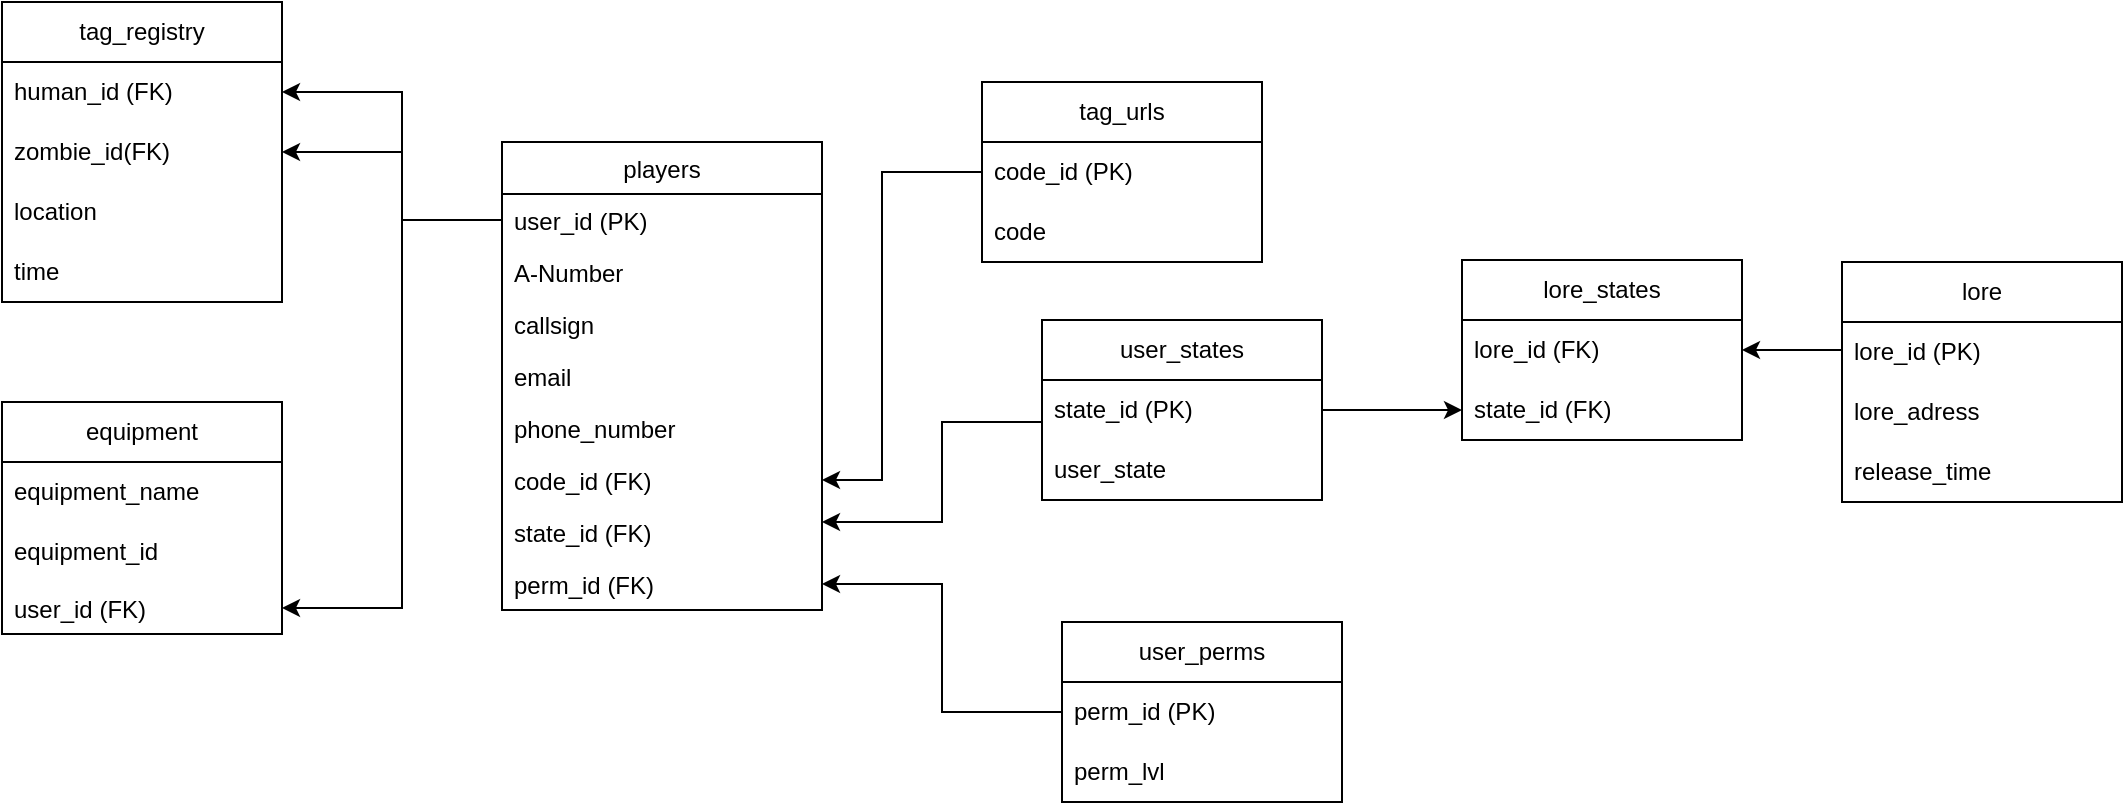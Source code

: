 <mxfile version="21.0.6" type="device"><diagram id="C5RBs43oDa-KdzZeNtuy" name="Page-1"><mxGraphModel dx="797" dy="748" grid="1" gridSize="10" guides="1" tooltips="1" connect="1" arrows="1" fold="1" page="1" pageScale="1" pageWidth="827" pageHeight="1169" math="0" shadow="0"><root><mxCell id="WIyWlLk6GJQsqaUBKTNV-0"/><mxCell id="WIyWlLk6GJQsqaUBKTNV-1" parent="WIyWlLk6GJQsqaUBKTNV-0"/><mxCell id="zkfFHV4jXpPFQw0GAbJ--0" value="players" style="swimlane;fontStyle=0;align=center;verticalAlign=top;childLayout=stackLayout;horizontal=1;startSize=26;horizontalStack=0;resizeParent=1;resizeLast=0;collapsible=1;marginBottom=0;rounded=0;shadow=0;strokeWidth=1;" parent="WIyWlLk6GJQsqaUBKTNV-1" vertex="1"><mxGeometry x="320" y="110" width="160" height="234" as="geometry"><mxRectangle x="230" y="140" width="160" height="26" as="alternateBounds"/></mxGeometry></mxCell><mxCell id="zkfFHV4jXpPFQw0GAbJ--2" value="user_id (PK)" style="text;align=left;verticalAlign=top;spacingLeft=4;spacingRight=4;overflow=hidden;rotatable=0;points=[[0,0.5],[1,0.5]];portConstraint=eastwest;rounded=0;shadow=0;html=0;" parent="zkfFHV4jXpPFQw0GAbJ--0" vertex="1"><mxGeometry y="26" width="160" height="26" as="geometry"/></mxCell><mxCell id="AQYPV0FqTJ0ZGMceoSxR-54" value="A-Number" style="text;align=left;verticalAlign=top;spacingLeft=4;spacingRight=4;overflow=hidden;rotatable=0;points=[[0,0.5],[1,0.5]];portConstraint=eastwest;rounded=0;shadow=0;html=0;" vertex="1" parent="zkfFHV4jXpPFQw0GAbJ--0"><mxGeometry y="52" width="160" height="26" as="geometry"/></mxCell><mxCell id="zkfFHV4jXpPFQw0GAbJ--1" value="callsign" style="text;align=left;verticalAlign=top;spacingLeft=4;spacingRight=4;overflow=hidden;rotatable=0;points=[[0,0.5],[1,0.5]];portConstraint=eastwest;" parent="zkfFHV4jXpPFQw0GAbJ--0" vertex="1"><mxGeometry y="78" width="160" height="26" as="geometry"/></mxCell><mxCell id="zkfFHV4jXpPFQw0GAbJ--3" value="email" style="text;align=left;verticalAlign=top;spacingLeft=4;spacingRight=4;overflow=hidden;rotatable=0;points=[[0,0.5],[1,0.5]];portConstraint=eastwest;rounded=0;shadow=0;html=0;" parent="zkfFHV4jXpPFQw0GAbJ--0" vertex="1"><mxGeometry y="104" width="160" height="26" as="geometry"/></mxCell><mxCell id="AQYPV0FqTJ0ZGMceoSxR-0" value="phone_number" style="text;align=left;verticalAlign=top;spacingLeft=4;spacingRight=4;overflow=hidden;rotatable=0;points=[[0,0.5],[1,0.5]];portConstraint=eastwest;rounded=0;shadow=0;html=0;" vertex="1" parent="zkfFHV4jXpPFQw0GAbJ--0"><mxGeometry y="130" width="160" height="26" as="geometry"/></mxCell><mxCell id="AQYPV0FqTJ0ZGMceoSxR-11" value="code_id (FK)" style="text;align=left;verticalAlign=top;spacingLeft=4;spacingRight=4;overflow=hidden;rotatable=0;points=[[0,0.5],[1,0.5]];portConstraint=eastwest;rounded=0;shadow=0;html=0;" vertex="1" parent="zkfFHV4jXpPFQw0GAbJ--0"><mxGeometry y="156" width="160" height="26" as="geometry"/></mxCell><mxCell id="AQYPV0FqTJ0ZGMceoSxR-17" value="state_id (FK)" style="text;align=left;verticalAlign=top;spacingLeft=4;spacingRight=4;overflow=hidden;rotatable=0;points=[[0,0.5],[1,0.5]];portConstraint=eastwest;rounded=0;shadow=0;html=0;" vertex="1" parent="zkfFHV4jXpPFQw0GAbJ--0"><mxGeometry y="182" width="160" height="26" as="geometry"/></mxCell><mxCell id="AQYPV0FqTJ0ZGMceoSxR-23" value="perm_id (FK)" style="text;align=left;verticalAlign=top;spacingLeft=4;spacingRight=4;overflow=hidden;rotatable=0;points=[[0,0.5],[1,0.5]];portConstraint=eastwest;rounded=0;shadow=0;html=0;" vertex="1" parent="zkfFHV4jXpPFQw0GAbJ--0"><mxGeometry y="208" width="160" height="26" as="geometry"/></mxCell><mxCell id="AQYPV0FqTJ0ZGMceoSxR-5" value="tag_urls" style="swimlane;fontStyle=0;childLayout=stackLayout;horizontal=1;startSize=30;horizontalStack=0;resizeParent=1;resizeParentMax=0;resizeLast=0;collapsible=1;marginBottom=0;whiteSpace=wrap;html=1;" vertex="1" parent="WIyWlLk6GJQsqaUBKTNV-1"><mxGeometry x="560" y="80" width="140" height="90" as="geometry"/></mxCell><mxCell id="AQYPV0FqTJ0ZGMceoSxR-10" value="code_id (PK)" style="text;strokeColor=none;fillColor=none;align=left;verticalAlign=middle;spacingLeft=4;spacingRight=4;overflow=hidden;points=[[0,0.5],[1,0.5]];portConstraint=eastwest;rotatable=0;whiteSpace=wrap;html=1;" vertex="1" parent="AQYPV0FqTJ0ZGMceoSxR-5"><mxGeometry y="30" width="140" height="30" as="geometry"/></mxCell><mxCell id="AQYPV0FqTJ0ZGMceoSxR-6" value="code" style="text;strokeColor=none;fillColor=none;align=left;verticalAlign=middle;spacingLeft=4;spacingRight=4;overflow=hidden;points=[[0,0.5],[1,0.5]];portConstraint=eastwest;rotatable=0;whiteSpace=wrap;html=1;" vertex="1" parent="AQYPV0FqTJ0ZGMceoSxR-5"><mxGeometry y="60" width="140" height="30" as="geometry"/></mxCell><mxCell id="AQYPV0FqTJ0ZGMceoSxR-44" style="edgeStyle=orthogonalEdgeStyle;rounded=0;orthogonalLoop=1;jettySize=auto;html=1;" edge="1" parent="WIyWlLk6GJQsqaUBKTNV-1" source="AQYPV0FqTJ0ZGMceoSxR-12" target="AQYPV0FqTJ0ZGMceoSxR-17"><mxGeometry relative="1" as="geometry"><Array as="points"><mxPoint x="540" y="250"/><mxPoint x="540" y="300"/></Array></mxGeometry></mxCell><mxCell id="AQYPV0FqTJ0ZGMceoSxR-12" value="user_states" style="swimlane;fontStyle=0;childLayout=stackLayout;horizontal=1;startSize=30;horizontalStack=0;resizeParent=1;resizeParentMax=0;resizeLast=0;collapsible=1;marginBottom=0;whiteSpace=wrap;html=1;" vertex="1" parent="WIyWlLk6GJQsqaUBKTNV-1"><mxGeometry x="590" y="199" width="140" height="90" as="geometry"/></mxCell><mxCell id="AQYPV0FqTJ0ZGMceoSxR-13" value="state_id (PK)" style="text;strokeColor=none;fillColor=none;align=left;verticalAlign=middle;spacingLeft=4;spacingRight=4;overflow=hidden;points=[[0,0.5],[1,0.5]];portConstraint=eastwest;rotatable=0;whiteSpace=wrap;html=1;" vertex="1" parent="AQYPV0FqTJ0ZGMceoSxR-12"><mxGeometry y="30" width="140" height="30" as="geometry"/></mxCell><mxCell id="AQYPV0FqTJ0ZGMceoSxR-14" value="user_state" style="text;strokeColor=none;fillColor=none;align=left;verticalAlign=middle;spacingLeft=4;spacingRight=4;overflow=hidden;points=[[0,0.5],[1,0.5]];portConstraint=eastwest;rotatable=0;whiteSpace=wrap;html=1;" vertex="1" parent="AQYPV0FqTJ0ZGMceoSxR-12"><mxGeometry y="60" width="140" height="30" as="geometry"/></mxCell><mxCell id="AQYPV0FqTJ0ZGMceoSxR-18" value="user_perms" style="swimlane;fontStyle=0;childLayout=stackLayout;horizontal=1;startSize=30;horizontalStack=0;resizeParent=1;resizeParentMax=0;resizeLast=0;collapsible=1;marginBottom=0;whiteSpace=wrap;html=1;" vertex="1" parent="WIyWlLk6GJQsqaUBKTNV-1"><mxGeometry x="600" y="350" width="140" height="90" as="geometry"/></mxCell><mxCell id="AQYPV0FqTJ0ZGMceoSxR-19" value="perm_id (PK)" style="text;strokeColor=none;fillColor=none;align=left;verticalAlign=middle;spacingLeft=4;spacingRight=4;overflow=hidden;points=[[0,0.5],[1,0.5]];portConstraint=eastwest;rotatable=0;whiteSpace=wrap;html=1;" vertex="1" parent="AQYPV0FqTJ0ZGMceoSxR-18"><mxGeometry y="30" width="140" height="30" as="geometry"/></mxCell><mxCell id="AQYPV0FqTJ0ZGMceoSxR-20" value="perm_lvl" style="text;strokeColor=none;fillColor=none;align=left;verticalAlign=middle;spacingLeft=4;spacingRight=4;overflow=hidden;points=[[0,0.5],[1,0.5]];portConstraint=eastwest;rotatable=0;whiteSpace=wrap;html=1;" vertex="1" parent="AQYPV0FqTJ0ZGMceoSxR-18"><mxGeometry y="60" width="140" height="30" as="geometry"/></mxCell><mxCell id="AQYPV0FqTJ0ZGMceoSxR-24" value="tag_registry" style="swimlane;fontStyle=0;childLayout=stackLayout;horizontal=1;startSize=30;horizontalStack=0;resizeParent=1;resizeParentMax=0;resizeLast=0;collapsible=1;marginBottom=0;whiteSpace=wrap;html=1;" vertex="1" parent="WIyWlLk6GJQsqaUBKTNV-1"><mxGeometry x="70" y="40" width="140" height="150" as="geometry"/></mxCell><mxCell id="AQYPV0FqTJ0ZGMceoSxR-25" value="human_id (FK)" style="text;strokeColor=none;fillColor=none;align=left;verticalAlign=middle;spacingLeft=4;spacingRight=4;overflow=hidden;points=[[0,0.5],[1,0.5]];portConstraint=eastwest;rotatable=0;whiteSpace=wrap;html=1;" vertex="1" parent="AQYPV0FqTJ0ZGMceoSxR-24"><mxGeometry y="30" width="140" height="30" as="geometry"/></mxCell><mxCell id="AQYPV0FqTJ0ZGMceoSxR-26" value="zombie_id(FK)" style="text;strokeColor=none;fillColor=none;align=left;verticalAlign=middle;spacingLeft=4;spacingRight=4;overflow=hidden;points=[[0,0.5],[1,0.5]];portConstraint=eastwest;rotatable=0;whiteSpace=wrap;html=1;" vertex="1" parent="AQYPV0FqTJ0ZGMceoSxR-24"><mxGeometry y="60" width="140" height="30" as="geometry"/></mxCell><mxCell id="AQYPV0FqTJ0ZGMceoSxR-27" value="location" style="text;strokeColor=none;fillColor=none;align=left;verticalAlign=middle;spacingLeft=4;spacingRight=4;overflow=hidden;points=[[0,0.5],[1,0.5]];portConstraint=eastwest;rotatable=0;whiteSpace=wrap;html=1;" vertex="1" parent="AQYPV0FqTJ0ZGMceoSxR-24"><mxGeometry y="90" width="140" height="30" as="geometry"/></mxCell><mxCell id="AQYPV0FqTJ0ZGMceoSxR-28" value="time" style="text;strokeColor=none;fillColor=none;align=left;verticalAlign=middle;spacingLeft=4;spacingRight=4;overflow=hidden;points=[[0,0.5],[1,0.5]];portConstraint=eastwest;rotatable=0;whiteSpace=wrap;html=1;" vertex="1" parent="AQYPV0FqTJ0ZGMceoSxR-24"><mxGeometry y="120" width="140" height="30" as="geometry"/></mxCell><mxCell id="AQYPV0FqTJ0ZGMceoSxR-40" style="edgeStyle=orthogonalEdgeStyle;rounded=0;orthogonalLoop=1;jettySize=auto;html=1;" edge="1" parent="WIyWlLk6GJQsqaUBKTNV-1" source="zkfFHV4jXpPFQw0GAbJ--2" target="AQYPV0FqTJ0ZGMceoSxR-25"><mxGeometry relative="1" as="geometry"><Array as="points"><mxPoint x="270" y="149"/><mxPoint x="270" y="85"/></Array></mxGeometry></mxCell><mxCell id="AQYPV0FqTJ0ZGMceoSxR-41" style="edgeStyle=orthogonalEdgeStyle;rounded=0;orthogonalLoop=1;jettySize=auto;html=1;" edge="1" parent="WIyWlLk6GJQsqaUBKTNV-1" source="zkfFHV4jXpPFQw0GAbJ--2" target="AQYPV0FqTJ0ZGMceoSxR-26"><mxGeometry relative="1" as="geometry"><Array as="points"><mxPoint x="270" y="149"/><mxPoint x="270" y="115"/></Array></mxGeometry></mxCell><mxCell id="AQYPV0FqTJ0ZGMceoSxR-42" style="edgeStyle=orthogonalEdgeStyle;rounded=0;orthogonalLoop=1;jettySize=auto;html=1;" edge="1" parent="WIyWlLk6GJQsqaUBKTNV-1" source="AQYPV0FqTJ0ZGMceoSxR-10" target="AQYPV0FqTJ0ZGMceoSxR-11"><mxGeometry relative="1" as="geometry"><Array as="points"><mxPoint x="510" y="125"/><mxPoint x="510" y="279"/></Array></mxGeometry></mxCell><mxCell id="AQYPV0FqTJ0ZGMceoSxR-43" style="edgeStyle=orthogonalEdgeStyle;rounded=0;orthogonalLoop=1;jettySize=auto;html=1;" edge="1" parent="WIyWlLk6GJQsqaUBKTNV-1" source="AQYPV0FqTJ0ZGMceoSxR-19" target="AQYPV0FqTJ0ZGMceoSxR-23"><mxGeometry relative="1" as="geometry"/></mxCell><mxCell id="AQYPV0FqTJ0ZGMceoSxR-45" value="lore" style="swimlane;fontStyle=0;childLayout=stackLayout;horizontal=1;startSize=30;horizontalStack=0;resizeParent=1;resizeParentMax=0;resizeLast=0;collapsible=1;marginBottom=0;whiteSpace=wrap;html=1;" vertex="1" parent="WIyWlLk6GJQsqaUBKTNV-1"><mxGeometry x="990" y="170" width="140" height="120" as="geometry"/></mxCell><mxCell id="AQYPV0FqTJ0ZGMceoSxR-56" value="lore_id (PK)" style="text;strokeColor=none;fillColor=none;align=left;verticalAlign=middle;spacingLeft=4;spacingRight=4;overflow=hidden;points=[[0,0.5],[1,0.5]];portConstraint=eastwest;rotatable=0;whiteSpace=wrap;html=1;" vertex="1" parent="AQYPV0FqTJ0ZGMceoSxR-45"><mxGeometry y="30" width="140" height="30" as="geometry"/></mxCell><mxCell id="AQYPV0FqTJ0ZGMceoSxR-46" value="lore_adress" style="text;strokeColor=none;fillColor=none;align=left;verticalAlign=middle;spacingLeft=4;spacingRight=4;overflow=hidden;points=[[0,0.5],[1,0.5]];portConstraint=eastwest;rotatable=0;whiteSpace=wrap;html=1;" vertex="1" parent="AQYPV0FqTJ0ZGMceoSxR-45"><mxGeometry y="60" width="140" height="30" as="geometry"/></mxCell><mxCell id="AQYPV0FqTJ0ZGMceoSxR-53" value="release_time" style="text;strokeColor=none;fillColor=none;align=left;verticalAlign=middle;spacingLeft=4;spacingRight=4;overflow=hidden;points=[[0,0.5],[1,0.5]];portConstraint=eastwest;rotatable=0;whiteSpace=wrap;html=1;" vertex="1" parent="AQYPV0FqTJ0ZGMceoSxR-45"><mxGeometry y="90" width="140" height="30" as="geometry"/></mxCell><mxCell id="AQYPV0FqTJ0ZGMceoSxR-50" value="lore_states" style="swimlane;fontStyle=0;childLayout=stackLayout;horizontal=1;startSize=30;horizontalStack=0;resizeParent=1;resizeParentMax=0;resizeLast=0;collapsible=1;marginBottom=0;whiteSpace=wrap;html=1;" vertex="1" parent="WIyWlLk6GJQsqaUBKTNV-1"><mxGeometry x="800" y="169" width="140" height="90" as="geometry"/></mxCell><mxCell id="AQYPV0FqTJ0ZGMceoSxR-51" value="lore_id (FK)" style="text;strokeColor=none;fillColor=none;align=left;verticalAlign=middle;spacingLeft=4;spacingRight=4;overflow=hidden;points=[[0,0.5],[1,0.5]];portConstraint=eastwest;rotatable=0;whiteSpace=wrap;html=1;" vertex="1" parent="AQYPV0FqTJ0ZGMceoSxR-50"><mxGeometry y="30" width="140" height="30" as="geometry"/></mxCell><mxCell id="AQYPV0FqTJ0ZGMceoSxR-52" value="state_id (FK)" style="text;strokeColor=none;fillColor=none;align=left;verticalAlign=middle;spacingLeft=4;spacingRight=4;overflow=hidden;points=[[0,0.5],[1,0.5]];portConstraint=eastwest;rotatable=0;whiteSpace=wrap;html=1;" vertex="1" parent="AQYPV0FqTJ0ZGMceoSxR-50"><mxGeometry y="60" width="140" height="30" as="geometry"/></mxCell><mxCell id="AQYPV0FqTJ0ZGMceoSxR-55" style="edgeStyle=orthogonalEdgeStyle;rounded=0;orthogonalLoop=1;jettySize=auto;html=1;" edge="1" parent="WIyWlLk6GJQsqaUBKTNV-1" source="AQYPV0FqTJ0ZGMceoSxR-13" target="AQYPV0FqTJ0ZGMceoSxR-52"><mxGeometry relative="1" as="geometry"/></mxCell><mxCell id="AQYPV0FqTJ0ZGMceoSxR-57" style="edgeStyle=orthogonalEdgeStyle;rounded=0;orthogonalLoop=1;jettySize=auto;html=1;" edge="1" parent="WIyWlLk6GJQsqaUBKTNV-1" source="AQYPV0FqTJ0ZGMceoSxR-56" target="AQYPV0FqTJ0ZGMceoSxR-51"><mxGeometry relative="1" as="geometry"><Array as="points"><mxPoint x="980" y="214"/><mxPoint x="980" y="214"/></Array></mxGeometry></mxCell><mxCell id="AQYPV0FqTJ0ZGMceoSxR-58" value="equipment" style="swimlane;fontStyle=0;childLayout=stackLayout;horizontal=1;startSize=30;horizontalStack=0;resizeParent=1;resizeParentMax=0;resizeLast=0;collapsible=1;marginBottom=0;whiteSpace=wrap;html=1;" vertex="1" parent="WIyWlLk6GJQsqaUBKTNV-1"><mxGeometry x="70" y="240" width="140" height="116" as="geometry"/></mxCell><mxCell id="AQYPV0FqTJ0ZGMceoSxR-59" value="equipment_name" style="text;strokeColor=none;fillColor=none;align=left;verticalAlign=middle;spacingLeft=4;spacingRight=4;overflow=hidden;points=[[0,0.5],[1,0.5]];portConstraint=eastwest;rotatable=0;whiteSpace=wrap;html=1;" vertex="1" parent="AQYPV0FqTJ0ZGMceoSxR-58"><mxGeometry y="30" width="140" height="30" as="geometry"/></mxCell><mxCell id="AQYPV0FqTJ0ZGMceoSxR-60" value="equipment_id" style="text;strokeColor=none;fillColor=none;align=left;verticalAlign=middle;spacingLeft=4;spacingRight=4;overflow=hidden;points=[[0,0.5],[1,0.5]];portConstraint=eastwest;rotatable=0;whiteSpace=wrap;html=1;" vertex="1" parent="AQYPV0FqTJ0ZGMceoSxR-58"><mxGeometry y="60" width="140" height="30" as="geometry"/></mxCell><mxCell id="AQYPV0FqTJ0ZGMceoSxR-62" value="user_id (FK)" style="text;align=left;verticalAlign=top;spacingLeft=4;spacingRight=4;overflow=hidden;rotatable=0;points=[[0,0.5],[1,0.5]];portConstraint=eastwest;rounded=0;shadow=0;html=0;" vertex="1" parent="AQYPV0FqTJ0ZGMceoSxR-58"><mxGeometry y="90" width="140" height="26" as="geometry"/></mxCell><mxCell id="AQYPV0FqTJ0ZGMceoSxR-63" style="edgeStyle=orthogonalEdgeStyle;rounded=0;orthogonalLoop=1;jettySize=auto;html=1;" edge="1" parent="WIyWlLk6GJQsqaUBKTNV-1" source="zkfFHV4jXpPFQw0GAbJ--2" target="AQYPV0FqTJ0ZGMceoSxR-62"><mxGeometry relative="1" as="geometry"><Array as="points"><mxPoint x="270" y="149"/><mxPoint x="270" y="343"/></Array></mxGeometry></mxCell></root></mxGraphModel></diagram></mxfile>